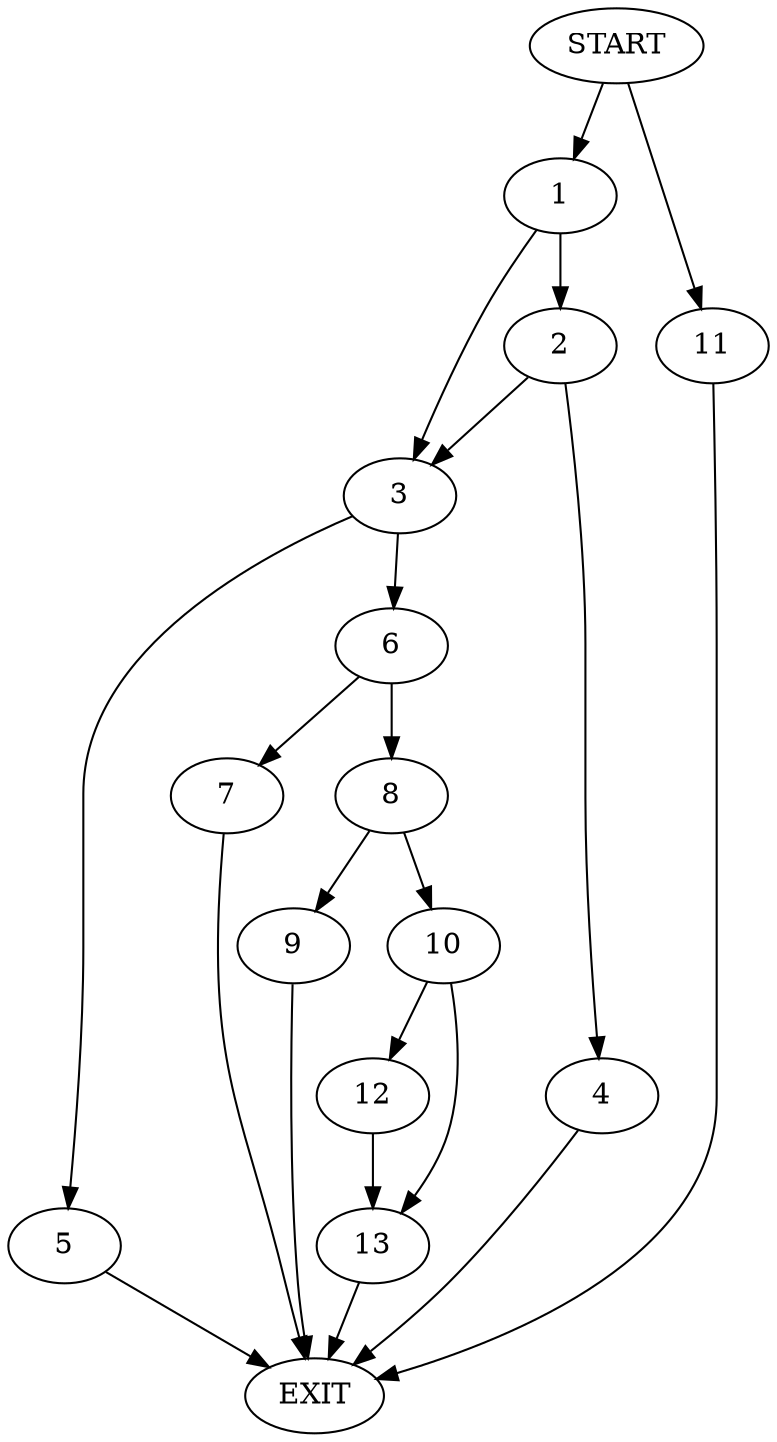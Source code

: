 digraph {
0 [label="START"]
14 [label="EXIT"]
0 -> 1
1 -> 2
1 -> 3
2 -> 4
2 -> 3
3 -> 5
3 -> 6
4 -> 14
5 -> 14
6 -> 7
6 -> 8
8 -> 9
8 -> 10
7 -> 14
0 -> 11
11 -> 14
9 -> 14
10 -> 12
10 -> 13
12 -> 13
13 -> 14
}
